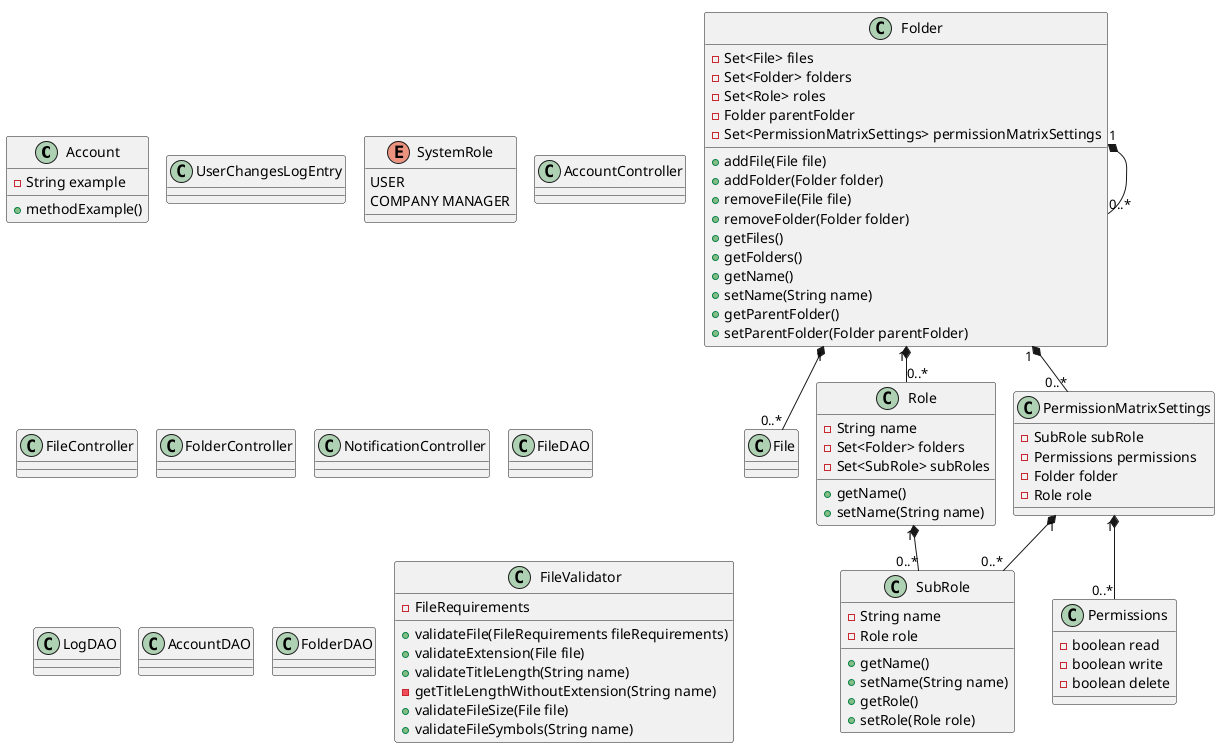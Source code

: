 @startuml
'https://plantuml.com/class-diagram

'----- Entities -----
class Account
class File
class Role {
    - String name
    - Set<Folder> folders
    - Set<SubRole> subRoles
    + getName()
    + setName(String name)
}
class SubRole {
    - String name
    - Role role
    + getName()
    + setName(String name)
    + getRole()
    + setRole(Role role)
}
class PermissionMatrixSettings {
    - SubRole subRole
    - Permissions permissions
    - Folder folder
    - Role role
    }
class Permissions {
    - boolean read
    - boolean write
    - boolean delete
}

class Folder {
    - Set<File> files
    - Set<Folder> folders
    - Set<Role> roles
    - Folder parentFolder
    - Set<PermissionMatrixSettings> permissionMatrixSettings
    + addFile(File file)
    + addFolder(Folder folder)
    + removeFile(File file)
    + removeFolder(Folder folder)
    + getFiles()
    + getFolders()
    + getName()
    + setName(String name)
    + getParentFolder()
    + setParentFolder(Folder parentFolder)
}
class UserChangesLogEntry
enum SystemRole {
    USER
    COMPANY MANAGER
}

'----- Controllers -----
class AccountController
class FileController
class FolderController
class NotificationController

'----- DAOs -----
class FileDAO
class LogDAO
class AccountDAO
class FolderDAO

class FileValidator {
    - FileRequirements
    + validateFile(FileRequirements fileRequirements)
    + validateExtension(File file)
    + validateTitleLength(String name)
    - getTitleLengthWithoutExtension(String name)
    + validateFileSize(File file)
    + validateFileSymbols(String name)

}


'List <|-- AbstractList
'Collection <|-- AbstractCollection

'Collection <|- List
'AbstractCollection <|- AbstractList
'AbstractList <|-- ArrayList

class Account {
    - String example
    + methodExample()
}

'----- Relations -----
Folder "1" *-- "0..*" File
Folder "1" *-- "0..*" Folder
Folder "1" *-- "0..*" Role
Folder "1" *-- "0..*" PermissionMatrixSettings
Role "1" *-- "0..*" SubRole
PermissionMatrixSettings "1" *-- "0..*" Permissions
PermissionMatrixSettings "1" *-- "0..*" SubRole


!pragma layout smetana
@enduml